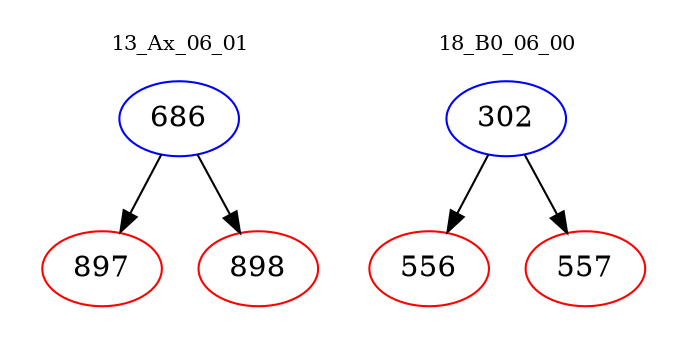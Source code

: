 digraph{
subgraph cluster_0 {
color = white
label = "13_Ax_06_01";
fontsize=10;
T0_686 [label="686", color="blue"]
T0_686 -> T0_897 [color="black"]
T0_897 [label="897", color="red"]
T0_686 -> T0_898 [color="black"]
T0_898 [label="898", color="red"]
}
subgraph cluster_1 {
color = white
label = "18_B0_06_00";
fontsize=10;
T1_302 [label="302", color="blue"]
T1_302 -> T1_556 [color="black"]
T1_556 [label="556", color="red"]
T1_302 -> T1_557 [color="black"]
T1_557 [label="557", color="red"]
}
}
